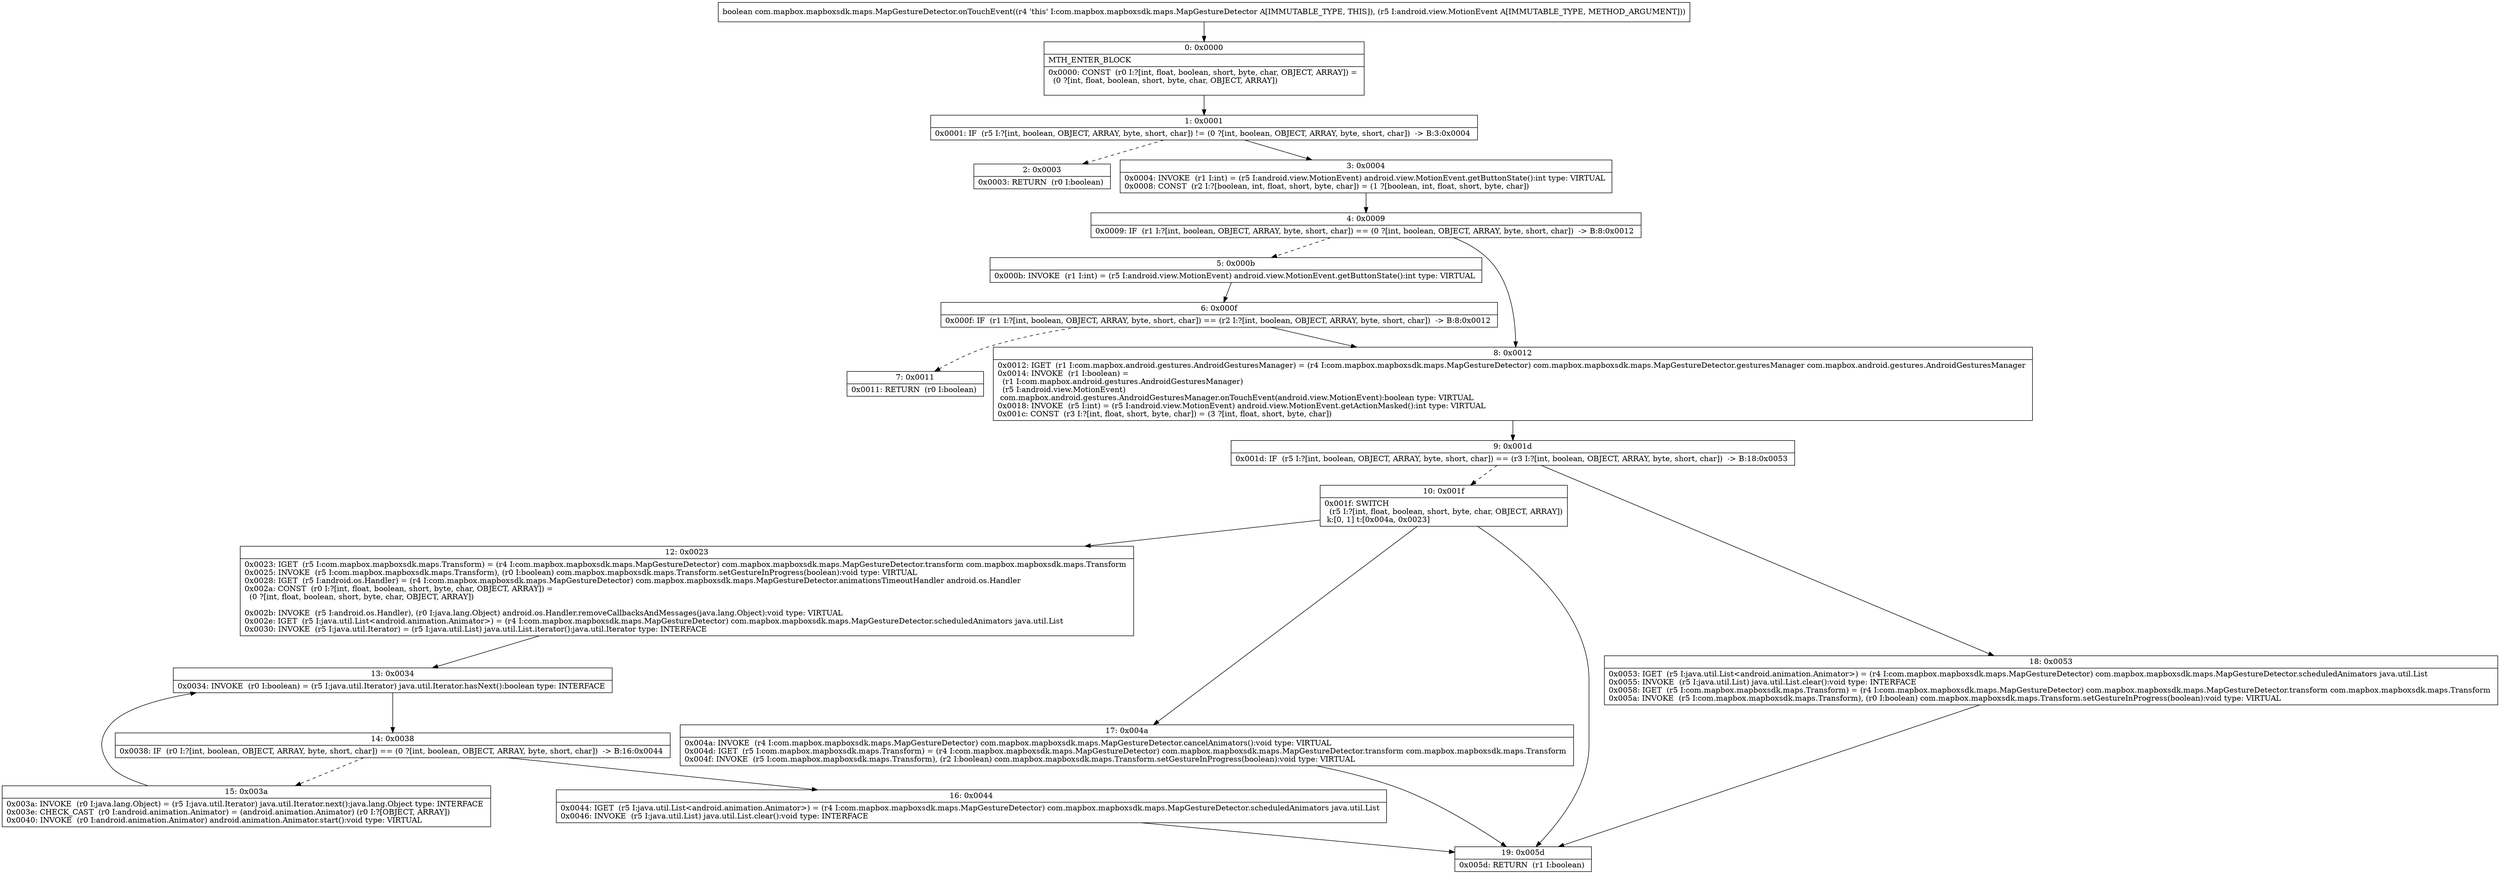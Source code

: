 digraph "CFG forcom.mapbox.mapboxsdk.maps.MapGestureDetector.onTouchEvent(Landroid\/view\/MotionEvent;)Z" {
Node_0 [shape=record,label="{0\:\ 0x0000|MTH_ENTER_BLOCK\l|0x0000: CONST  (r0 I:?[int, float, boolean, short, byte, char, OBJECT, ARRAY]) = \l  (0 ?[int, float, boolean, short, byte, char, OBJECT, ARRAY])\l \l}"];
Node_1 [shape=record,label="{1\:\ 0x0001|0x0001: IF  (r5 I:?[int, boolean, OBJECT, ARRAY, byte, short, char]) != (0 ?[int, boolean, OBJECT, ARRAY, byte, short, char])  \-\> B:3:0x0004 \l}"];
Node_2 [shape=record,label="{2\:\ 0x0003|0x0003: RETURN  (r0 I:boolean) \l}"];
Node_3 [shape=record,label="{3\:\ 0x0004|0x0004: INVOKE  (r1 I:int) = (r5 I:android.view.MotionEvent) android.view.MotionEvent.getButtonState():int type: VIRTUAL \l0x0008: CONST  (r2 I:?[boolean, int, float, short, byte, char]) = (1 ?[boolean, int, float, short, byte, char]) \l}"];
Node_4 [shape=record,label="{4\:\ 0x0009|0x0009: IF  (r1 I:?[int, boolean, OBJECT, ARRAY, byte, short, char]) == (0 ?[int, boolean, OBJECT, ARRAY, byte, short, char])  \-\> B:8:0x0012 \l}"];
Node_5 [shape=record,label="{5\:\ 0x000b|0x000b: INVOKE  (r1 I:int) = (r5 I:android.view.MotionEvent) android.view.MotionEvent.getButtonState():int type: VIRTUAL \l}"];
Node_6 [shape=record,label="{6\:\ 0x000f|0x000f: IF  (r1 I:?[int, boolean, OBJECT, ARRAY, byte, short, char]) == (r2 I:?[int, boolean, OBJECT, ARRAY, byte, short, char])  \-\> B:8:0x0012 \l}"];
Node_7 [shape=record,label="{7\:\ 0x0011|0x0011: RETURN  (r0 I:boolean) \l}"];
Node_8 [shape=record,label="{8\:\ 0x0012|0x0012: IGET  (r1 I:com.mapbox.android.gestures.AndroidGesturesManager) = (r4 I:com.mapbox.mapboxsdk.maps.MapGestureDetector) com.mapbox.mapboxsdk.maps.MapGestureDetector.gesturesManager com.mapbox.android.gestures.AndroidGesturesManager \l0x0014: INVOKE  (r1 I:boolean) = \l  (r1 I:com.mapbox.android.gestures.AndroidGesturesManager)\l  (r5 I:android.view.MotionEvent)\l com.mapbox.android.gestures.AndroidGesturesManager.onTouchEvent(android.view.MotionEvent):boolean type: VIRTUAL \l0x0018: INVOKE  (r5 I:int) = (r5 I:android.view.MotionEvent) android.view.MotionEvent.getActionMasked():int type: VIRTUAL \l0x001c: CONST  (r3 I:?[int, float, short, byte, char]) = (3 ?[int, float, short, byte, char]) \l}"];
Node_9 [shape=record,label="{9\:\ 0x001d|0x001d: IF  (r5 I:?[int, boolean, OBJECT, ARRAY, byte, short, char]) == (r3 I:?[int, boolean, OBJECT, ARRAY, byte, short, char])  \-\> B:18:0x0053 \l}"];
Node_10 [shape=record,label="{10\:\ 0x001f|0x001f: SWITCH  \l  (r5 I:?[int, float, boolean, short, byte, char, OBJECT, ARRAY])\l k:[0, 1] t:[0x004a, 0x0023] \l}"];
Node_12 [shape=record,label="{12\:\ 0x0023|0x0023: IGET  (r5 I:com.mapbox.mapboxsdk.maps.Transform) = (r4 I:com.mapbox.mapboxsdk.maps.MapGestureDetector) com.mapbox.mapboxsdk.maps.MapGestureDetector.transform com.mapbox.mapboxsdk.maps.Transform \l0x0025: INVOKE  (r5 I:com.mapbox.mapboxsdk.maps.Transform), (r0 I:boolean) com.mapbox.mapboxsdk.maps.Transform.setGestureInProgress(boolean):void type: VIRTUAL \l0x0028: IGET  (r5 I:android.os.Handler) = (r4 I:com.mapbox.mapboxsdk.maps.MapGestureDetector) com.mapbox.mapboxsdk.maps.MapGestureDetector.animationsTimeoutHandler android.os.Handler \l0x002a: CONST  (r0 I:?[int, float, boolean, short, byte, char, OBJECT, ARRAY]) = \l  (0 ?[int, float, boolean, short, byte, char, OBJECT, ARRAY])\l \l0x002b: INVOKE  (r5 I:android.os.Handler), (r0 I:java.lang.Object) android.os.Handler.removeCallbacksAndMessages(java.lang.Object):void type: VIRTUAL \l0x002e: IGET  (r5 I:java.util.List\<android.animation.Animator\>) = (r4 I:com.mapbox.mapboxsdk.maps.MapGestureDetector) com.mapbox.mapboxsdk.maps.MapGestureDetector.scheduledAnimators java.util.List \l0x0030: INVOKE  (r5 I:java.util.Iterator) = (r5 I:java.util.List) java.util.List.iterator():java.util.Iterator type: INTERFACE \l}"];
Node_13 [shape=record,label="{13\:\ 0x0034|0x0034: INVOKE  (r0 I:boolean) = (r5 I:java.util.Iterator) java.util.Iterator.hasNext():boolean type: INTERFACE \l}"];
Node_14 [shape=record,label="{14\:\ 0x0038|0x0038: IF  (r0 I:?[int, boolean, OBJECT, ARRAY, byte, short, char]) == (0 ?[int, boolean, OBJECT, ARRAY, byte, short, char])  \-\> B:16:0x0044 \l}"];
Node_15 [shape=record,label="{15\:\ 0x003a|0x003a: INVOKE  (r0 I:java.lang.Object) = (r5 I:java.util.Iterator) java.util.Iterator.next():java.lang.Object type: INTERFACE \l0x003e: CHECK_CAST  (r0 I:android.animation.Animator) = (android.animation.Animator) (r0 I:?[OBJECT, ARRAY]) \l0x0040: INVOKE  (r0 I:android.animation.Animator) android.animation.Animator.start():void type: VIRTUAL \l}"];
Node_16 [shape=record,label="{16\:\ 0x0044|0x0044: IGET  (r5 I:java.util.List\<android.animation.Animator\>) = (r4 I:com.mapbox.mapboxsdk.maps.MapGestureDetector) com.mapbox.mapboxsdk.maps.MapGestureDetector.scheduledAnimators java.util.List \l0x0046: INVOKE  (r5 I:java.util.List) java.util.List.clear():void type: INTERFACE \l}"];
Node_17 [shape=record,label="{17\:\ 0x004a|0x004a: INVOKE  (r4 I:com.mapbox.mapboxsdk.maps.MapGestureDetector) com.mapbox.mapboxsdk.maps.MapGestureDetector.cancelAnimators():void type: VIRTUAL \l0x004d: IGET  (r5 I:com.mapbox.mapboxsdk.maps.Transform) = (r4 I:com.mapbox.mapboxsdk.maps.MapGestureDetector) com.mapbox.mapboxsdk.maps.MapGestureDetector.transform com.mapbox.mapboxsdk.maps.Transform \l0x004f: INVOKE  (r5 I:com.mapbox.mapboxsdk.maps.Transform), (r2 I:boolean) com.mapbox.mapboxsdk.maps.Transform.setGestureInProgress(boolean):void type: VIRTUAL \l}"];
Node_18 [shape=record,label="{18\:\ 0x0053|0x0053: IGET  (r5 I:java.util.List\<android.animation.Animator\>) = (r4 I:com.mapbox.mapboxsdk.maps.MapGestureDetector) com.mapbox.mapboxsdk.maps.MapGestureDetector.scheduledAnimators java.util.List \l0x0055: INVOKE  (r5 I:java.util.List) java.util.List.clear():void type: INTERFACE \l0x0058: IGET  (r5 I:com.mapbox.mapboxsdk.maps.Transform) = (r4 I:com.mapbox.mapboxsdk.maps.MapGestureDetector) com.mapbox.mapboxsdk.maps.MapGestureDetector.transform com.mapbox.mapboxsdk.maps.Transform \l0x005a: INVOKE  (r5 I:com.mapbox.mapboxsdk.maps.Transform), (r0 I:boolean) com.mapbox.mapboxsdk.maps.Transform.setGestureInProgress(boolean):void type: VIRTUAL \l}"];
Node_19 [shape=record,label="{19\:\ 0x005d|0x005d: RETURN  (r1 I:boolean) \l}"];
MethodNode[shape=record,label="{boolean com.mapbox.mapboxsdk.maps.MapGestureDetector.onTouchEvent((r4 'this' I:com.mapbox.mapboxsdk.maps.MapGestureDetector A[IMMUTABLE_TYPE, THIS]), (r5 I:android.view.MotionEvent A[IMMUTABLE_TYPE, METHOD_ARGUMENT])) }"];
MethodNode -> Node_0;
Node_0 -> Node_1;
Node_1 -> Node_2[style=dashed];
Node_1 -> Node_3;
Node_3 -> Node_4;
Node_4 -> Node_5[style=dashed];
Node_4 -> Node_8;
Node_5 -> Node_6;
Node_6 -> Node_7[style=dashed];
Node_6 -> Node_8;
Node_8 -> Node_9;
Node_9 -> Node_10[style=dashed];
Node_9 -> Node_18;
Node_10 -> Node_12;
Node_10 -> Node_17;
Node_10 -> Node_19;
Node_12 -> Node_13;
Node_13 -> Node_14;
Node_14 -> Node_15[style=dashed];
Node_14 -> Node_16;
Node_15 -> Node_13;
Node_16 -> Node_19;
Node_17 -> Node_19;
Node_18 -> Node_19;
}


